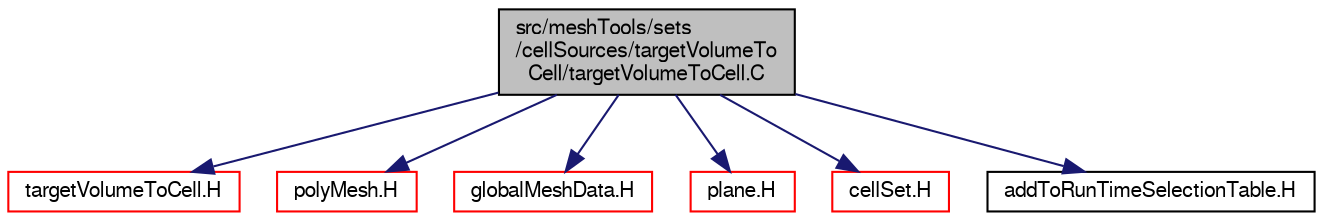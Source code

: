 digraph "src/meshTools/sets/cellSources/targetVolumeToCell/targetVolumeToCell.C"
{
  bgcolor="transparent";
  edge [fontname="FreeSans",fontsize="10",labelfontname="FreeSans",labelfontsize="10"];
  node [fontname="FreeSans",fontsize="10",shape=record];
  Node0 [label="src/meshTools/sets\l/cellSources/targetVolumeTo\lCell/targetVolumeToCell.C",height=0.2,width=0.4,color="black", fillcolor="grey75", style="filled", fontcolor="black"];
  Node0 -> Node1 [color="midnightblue",fontsize="10",style="solid",fontname="FreeSans"];
  Node1 [label="targetVolumeToCell.H",height=0.2,width=0.4,color="red",URL="$a07955.html"];
  Node0 -> Node153 [color="midnightblue",fontsize="10",style="solid",fontname="FreeSans"];
  Node153 [label="polyMesh.H",height=0.2,width=0.4,color="red",URL="$a11630.html"];
  Node0 -> Node222 [color="midnightblue",fontsize="10",style="solid",fontname="FreeSans"];
  Node222 [label="globalMeshData.H",height=0.2,width=0.4,color="red",URL="$a11534.html"];
  Node0 -> Node235 [color="midnightblue",fontsize="10",style="solid",fontname="FreeSans"];
  Node235 [label="plane.H",height=0.2,width=0.4,color="red",URL="$a12056.html"];
  Node0 -> Node236 [color="midnightblue",fontsize="10",style="solid",fontname="FreeSans"];
  Node236 [label="cellSet.H",height=0.2,width=0.4,color="red",URL="$a08117.html"];
  Node0 -> Node238 [color="midnightblue",fontsize="10",style="solid",fontname="FreeSans"];
  Node238 [label="addToRunTimeSelectionTable.H",height=0.2,width=0.4,color="black",URL="$a09263.html",tooltip="Macros for easy insertion into run-time selection tables. "];
}
